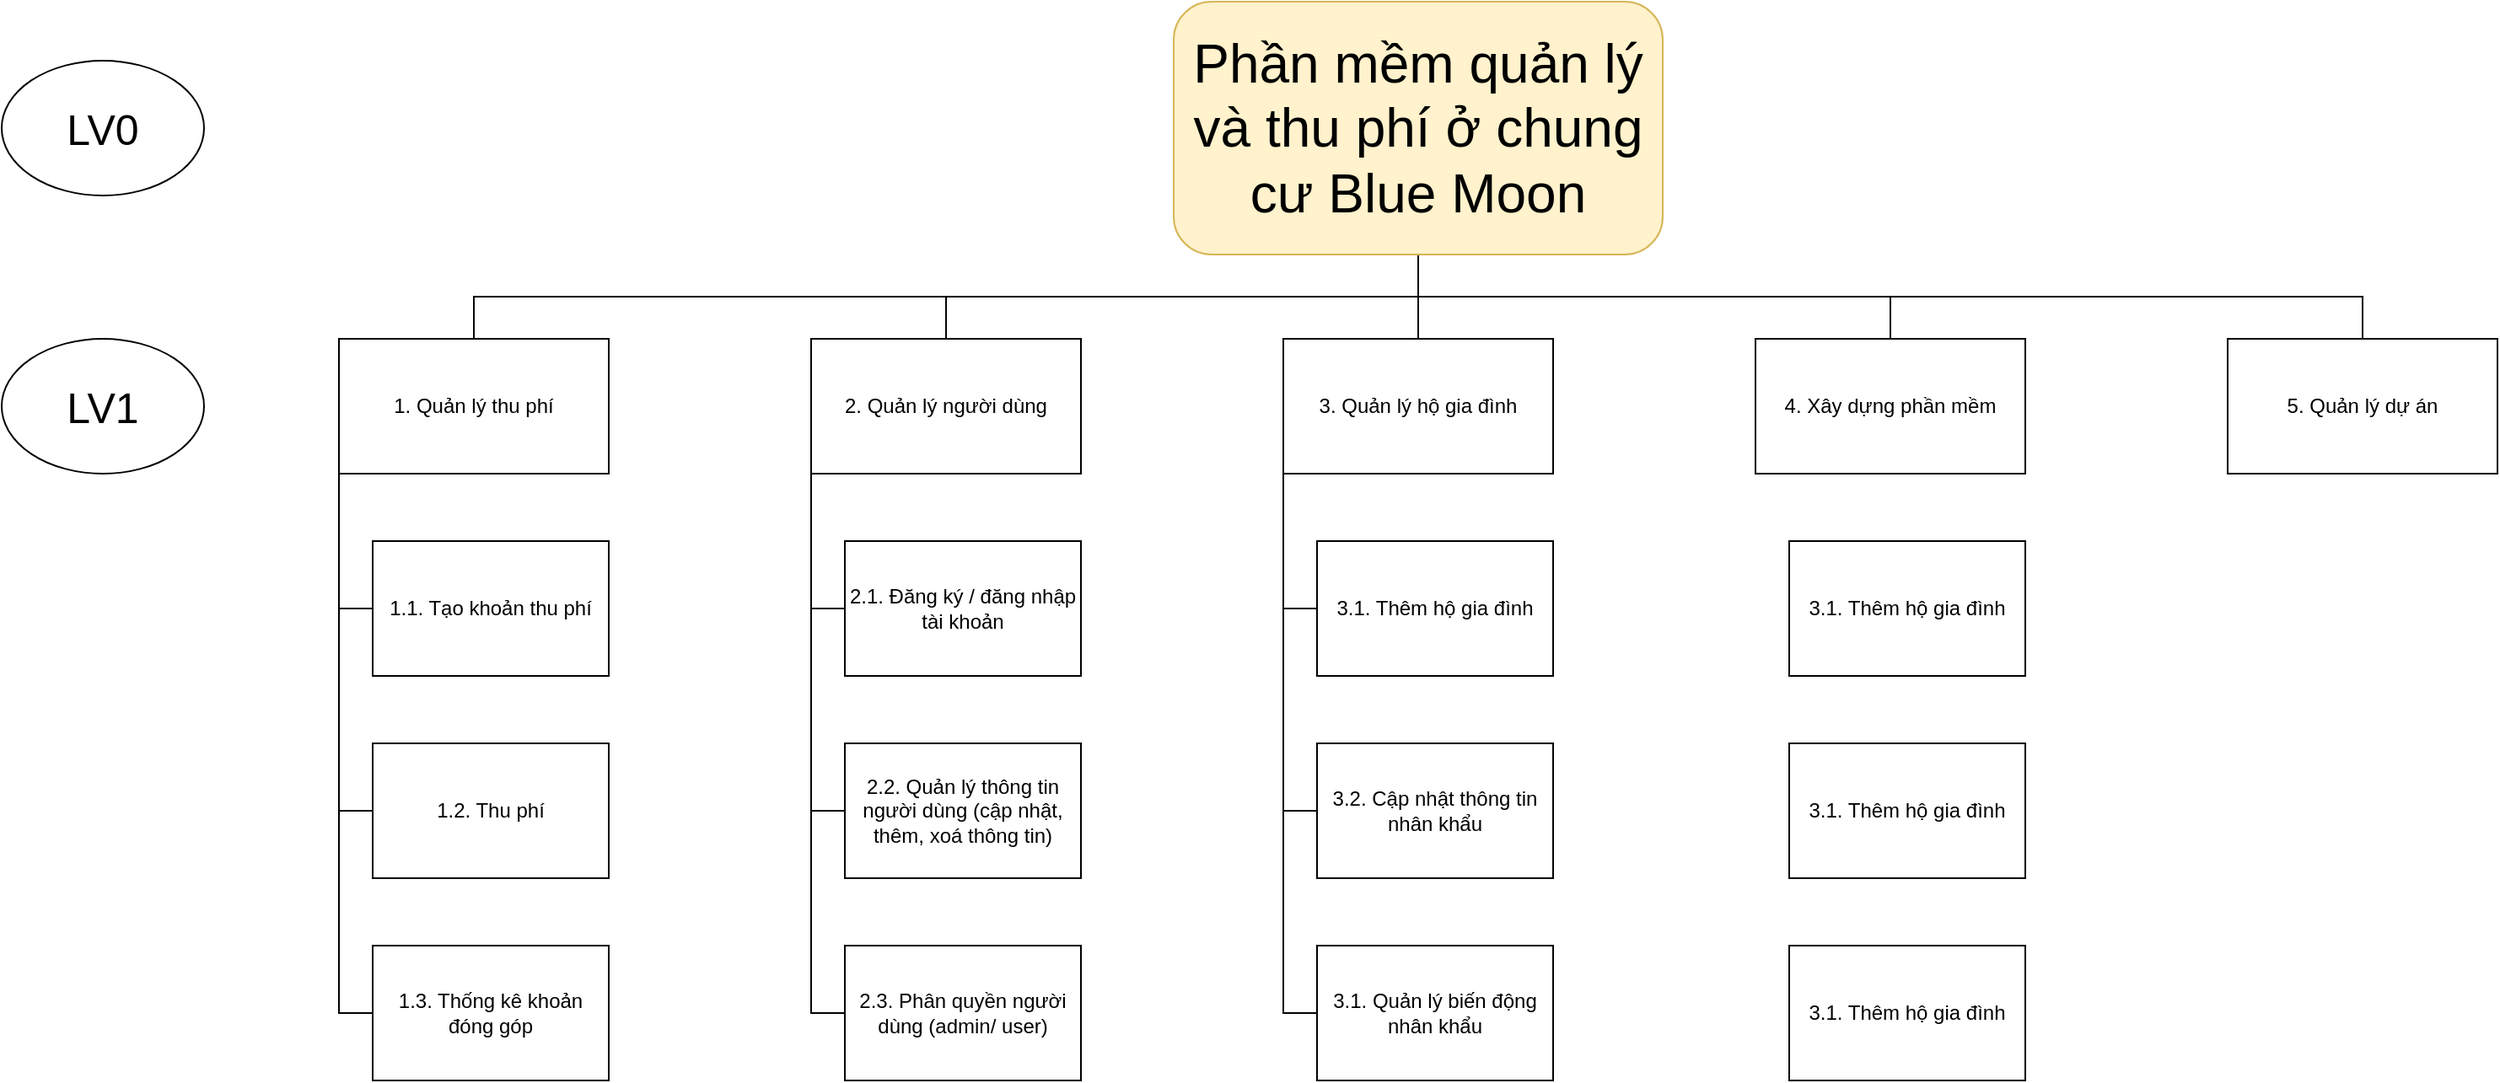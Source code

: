 <mxfile version="24.7.17">
  <diagram name="Page-1" id="c7558073-3199-34d8-9f00-42111426c3f3">
    <mxGraphModel dx="1876" dy="1738" grid="1" gridSize="10" guides="1" tooltips="1" connect="1" arrows="1" fold="1" page="1" pageScale="1" pageWidth="826" pageHeight="1169" background="none" math="0" shadow="0">
      <root>
        <mxCell id="0" />
        <mxCell id="1" parent="0" />
        <mxCell id="PSWpvI4_wwGTHwIrhQuK-23" style="edgeStyle=orthogonalEdgeStyle;rounded=0;orthogonalLoop=1;jettySize=auto;html=1;exitX=0.5;exitY=1;exitDx=0;exitDy=0;entryX=0.5;entryY=0;entryDx=0;entryDy=0;endArrow=none;endFill=0;" edge="1" parent="1" source="PSWpvI4_wwGTHwIrhQuK-1" target="PSWpvI4_wwGTHwIrhQuK-5">
          <mxGeometry relative="1" as="geometry" />
        </mxCell>
        <mxCell id="PSWpvI4_wwGTHwIrhQuK-24" style="edgeStyle=orthogonalEdgeStyle;rounded=0;orthogonalLoop=1;jettySize=auto;html=1;exitX=0.5;exitY=1;exitDx=0;exitDy=0;entryX=0.5;entryY=0;entryDx=0;entryDy=0;endArrow=none;endFill=0;" edge="1" parent="1" source="PSWpvI4_wwGTHwIrhQuK-1" target="PSWpvI4_wwGTHwIrhQuK-3">
          <mxGeometry relative="1" as="geometry" />
        </mxCell>
        <mxCell id="PSWpvI4_wwGTHwIrhQuK-25" style="edgeStyle=orthogonalEdgeStyle;rounded=0;orthogonalLoop=1;jettySize=auto;html=1;exitX=0.5;exitY=1;exitDx=0;exitDy=0;entryX=0.5;entryY=0;entryDx=0;entryDy=0;endArrow=none;endFill=0;" edge="1" parent="1" source="PSWpvI4_wwGTHwIrhQuK-1" target="PSWpvI4_wwGTHwIrhQuK-4">
          <mxGeometry relative="1" as="geometry" />
        </mxCell>
        <mxCell id="PSWpvI4_wwGTHwIrhQuK-26" style="edgeStyle=orthogonalEdgeStyle;rounded=0;orthogonalLoop=1;jettySize=auto;html=1;exitX=0.5;exitY=1;exitDx=0;exitDy=0;entryX=0.5;entryY=0;entryDx=0;entryDy=0;endArrow=none;endFill=0;" edge="1" parent="1" source="PSWpvI4_wwGTHwIrhQuK-1" target="PSWpvI4_wwGTHwIrhQuK-6">
          <mxGeometry relative="1" as="geometry" />
        </mxCell>
        <mxCell id="PSWpvI4_wwGTHwIrhQuK-27" style="edgeStyle=orthogonalEdgeStyle;rounded=0;orthogonalLoop=1;jettySize=auto;html=1;exitX=0.5;exitY=1;exitDx=0;exitDy=0;entryX=0.5;entryY=0;entryDx=0;entryDy=0;endArrow=none;endFill=0;" edge="1" parent="1" source="PSWpvI4_wwGTHwIrhQuK-1" target="PSWpvI4_wwGTHwIrhQuK-7">
          <mxGeometry relative="1" as="geometry" />
        </mxCell>
        <mxCell id="PSWpvI4_wwGTHwIrhQuK-1" value="&lt;div&gt;&lt;span style=&quot;font-size: 32px; background-color: initial;&quot;&gt;Phần mềm quản lý và thu phí ở chung cư Blue Moon&lt;/span&gt;&lt;br&gt;&lt;/div&gt;" style="rounded=1;whiteSpace=wrap;html=1;fillColor=#fff2cc;strokeColor=#d6b656;" vertex="1" parent="1">
          <mxGeometry x="-105" y="-1160" width="290" height="150" as="geometry" />
        </mxCell>
        <mxCell id="PSWpvI4_wwGTHwIrhQuK-14" style="edgeStyle=orthogonalEdgeStyle;rounded=0;orthogonalLoop=1;jettySize=auto;html=1;exitX=0;exitY=1;exitDx=0;exitDy=0;entryX=0;entryY=0.5;entryDx=0;entryDy=0;endArrow=none;endFill=0;" edge="1" parent="1" source="PSWpvI4_wwGTHwIrhQuK-3" target="PSWpvI4_wwGTHwIrhQuK-11">
          <mxGeometry relative="1" as="geometry" />
        </mxCell>
        <mxCell id="PSWpvI4_wwGTHwIrhQuK-15" style="edgeStyle=orthogonalEdgeStyle;rounded=0;orthogonalLoop=1;jettySize=auto;html=1;exitX=0;exitY=1;exitDx=0;exitDy=0;entryX=0;entryY=0.5;entryDx=0;entryDy=0;endArrow=none;endFill=0;" edge="1" parent="1" source="PSWpvI4_wwGTHwIrhQuK-3" target="PSWpvI4_wwGTHwIrhQuK-13">
          <mxGeometry relative="1" as="geometry" />
        </mxCell>
        <mxCell id="PSWpvI4_wwGTHwIrhQuK-16" style="edgeStyle=orthogonalEdgeStyle;rounded=0;orthogonalLoop=1;jettySize=auto;html=1;exitX=0;exitY=1;exitDx=0;exitDy=0;entryX=0;entryY=0.5;entryDx=0;entryDy=0;endArrow=none;endFill=0;" edge="1" parent="1" source="PSWpvI4_wwGTHwIrhQuK-3" target="PSWpvI4_wwGTHwIrhQuK-12">
          <mxGeometry relative="1" as="geometry" />
        </mxCell>
        <mxCell id="PSWpvI4_wwGTHwIrhQuK-3" value="1. Quản lý thu phí" style="rounded=0;whiteSpace=wrap;html=1;" vertex="1" parent="1">
          <mxGeometry x="-600" y="-960" width="160" height="80" as="geometry" />
        </mxCell>
        <mxCell id="PSWpvI4_wwGTHwIrhQuK-20" style="edgeStyle=orthogonalEdgeStyle;rounded=0;orthogonalLoop=1;jettySize=auto;html=1;exitX=0;exitY=1;exitDx=0;exitDy=0;entryX=0;entryY=0.5;entryDx=0;entryDy=0;endArrow=none;endFill=0;" edge="1" parent="1" source="PSWpvI4_wwGTHwIrhQuK-4" target="PSWpvI4_wwGTHwIrhQuK-17">
          <mxGeometry relative="1" as="geometry" />
        </mxCell>
        <mxCell id="PSWpvI4_wwGTHwIrhQuK-21" style="edgeStyle=orthogonalEdgeStyle;rounded=0;orthogonalLoop=1;jettySize=auto;html=1;exitX=0;exitY=1;exitDx=0;exitDy=0;entryX=0;entryY=0.5;entryDx=0;entryDy=0;endArrow=none;endFill=0;" edge="1" parent="1" source="PSWpvI4_wwGTHwIrhQuK-4" target="PSWpvI4_wwGTHwIrhQuK-19">
          <mxGeometry relative="1" as="geometry" />
        </mxCell>
        <mxCell id="PSWpvI4_wwGTHwIrhQuK-22" style="edgeStyle=orthogonalEdgeStyle;rounded=0;orthogonalLoop=1;jettySize=auto;html=1;exitX=0;exitY=1;exitDx=0;exitDy=0;entryX=0;entryY=0.5;entryDx=0;entryDy=0;endArrow=none;endFill=0;" edge="1" parent="1" source="PSWpvI4_wwGTHwIrhQuK-4" target="PSWpvI4_wwGTHwIrhQuK-18">
          <mxGeometry relative="1" as="geometry" />
        </mxCell>
        <mxCell id="PSWpvI4_wwGTHwIrhQuK-4" value="2. Quản lý người dùng" style="rounded=0;whiteSpace=wrap;html=1;" vertex="1" parent="1">
          <mxGeometry x="-320" y="-960" width="160" height="80" as="geometry" />
        </mxCell>
        <mxCell id="PSWpvI4_wwGTHwIrhQuK-31" style="edgeStyle=orthogonalEdgeStyle;rounded=0;orthogonalLoop=1;jettySize=auto;html=1;exitX=0;exitY=1;exitDx=0;exitDy=0;entryX=0;entryY=0.5;entryDx=0;entryDy=0;endArrow=none;endFill=0;" edge="1" parent="1" source="PSWpvI4_wwGTHwIrhQuK-5" target="PSWpvI4_wwGTHwIrhQuK-28">
          <mxGeometry relative="1" as="geometry" />
        </mxCell>
        <mxCell id="PSWpvI4_wwGTHwIrhQuK-32" style="edgeStyle=orthogonalEdgeStyle;rounded=0;orthogonalLoop=1;jettySize=auto;html=1;exitX=0;exitY=1;exitDx=0;exitDy=0;entryX=0;entryY=0.5;entryDx=0;entryDy=0;endArrow=none;endFill=0;" edge="1" parent="1" source="PSWpvI4_wwGTHwIrhQuK-5" target="PSWpvI4_wwGTHwIrhQuK-30">
          <mxGeometry relative="1" as="geometry" />
        </mxCell>
        <mxCell id="PSWpvI4_wwGTHwIrhQuK-33" style="edgeStyle=orthogonalEdgeStyle;rounded=0;orthogonalLoop=1;jettySize=auto;html=1;exitX=0;exitY=1;exitDx=0;exitDy=0;entryX=0;entryY=0.5;entryDx=0;entryDy=0;endArrow=none;endFill=0;" edge="1" parent="1" source="PSWpvI4_wwGTHwIrhQuK-5" target="PSWpvI4_wwGTHwIrhQuK-29">
          <mxGeometry relative="1" as="geometry" />
        </mxCell>
        <mxCell id="PSWpvI4_wwGTHwIrhQuK-5" value="3. Quản lý hộ gia đình" style="rounded=0;whiteSpace=wrap;html=1;" vertex="1" parent="1">
          <mxGeometry x="-40" y="-960" width="160" height="80" as="geometry" />
        </mxCell>
        <mxCell id="PSWpvI4_wwGTHwIrhQuK-6" value="4. Xây dựng phần mềm" style="rounded=0;whiteSpace=wrap;html=1;" vertex="1" parent="1">
          <mxGeometry x="240" y="-960" width="160" height="80" as="geometry" />
        </mxCell>
        <mxCell id="PSWpvI4_wwGTHwIrhQuK-7" value="5. Quản lý dự án" style="rounded=0;whiteSpace=wrap;html=1;" vertex="1" parent="1">
          <mxGeometry x="520" y="-960" width="160" height="80" as="geometry" />
        </mxCell>
        <mxCell id="PSWpvI4_wwGTHwIrhQuK-9" value="&lt;font style=&quot;font-size: 25px;&quot;&gt;LV0&lt;/font&gt;" style="ellipse;whiteSpace=wrap;html=1;" vertex="1" parent="1">
          <mxGeometry x="-800" y="-1125" width="120" height="80" as="geometry" />
        </mxCell>
        <mxCell id="PSWpvI4_wwGTHwIrhQuK-10" value="&lt;span style=&quot;font-size: 25px;&quot;&gt;LV1&lt;/span&gt;" style="ellipse;whiteSpace=wrap;html=1;" vertex="1" parent="1">
          <mxGeometry x="-800" y="-960" width="120" height="80" as="geometry" />
        </mxCell>
        <mxCell id="PSWpvI4_wwGTHwIrhQuK-11" value="1.1. Tạo khoản thu phí" style="rounded=0;whiteSpace=wrap;html=1;" vertex="1" parent="1">
          <mxGeometry x="-580" y="-840" width="140" height="80" as="geometry" />
        </mxCell>
        <mxCell id="PSWpvI4_wwGTHwIrhQuK-12" value="1.3. Thống kê khoản đóng góp" style="rounded=0;whiteSpace=wrap;html=1;" vertex="1" parent="1">
          <mxGeometry x="-580" y="-600" width="140" height="80" as="geometry" />
        </mxCell>
        <mxCell id="PSWpvI4_wwGTHwIrhQuK-13" value="1.2. Thu phí" style="rounded=0;whiteSpace=wrap;html=1;" vertex="1" parent="1">
          <mxGeometry x="-580" y="-720" width="140" height="80" as="geometry" />
        </mxCell>
        <mxCell id="PSWpvI4_wwGTHwIrhQuK-17" value="2.1. Đăng ký / đăng nhập tài khoản" style="rounded=0;whiteSpace=wrap;html=1;" vertex="1" parent="1">
          <mxGeometry x="-300" y="-840" width="140" height="80" as="geometry" />
        </mxCell>
        <mxCell id="PSWpvI4_wwGTHwIrhQuK-18" value="2.3. Phân quyền người dùng (admin/ user)" style="rounded=0;whiteSpace=wrap;html=1;" vertex="1" parent="1">
          <mxGeometry x="-300" y="-600" width="140" height="80" as="geometry" />
        </mxCell>
        <mxCell id="PSWpvI4_wwGTHwIrhQuK-19" value="2.2. Quản lý thông tin người dùng (cập nhật, thêm, xoá thông tin)" style="rounded=0;whiteSpace=wrap;html=1;" vertex="1" parent="1">
          <mxGeometry x="-300" y="-720" width="140" height="80" as="geometry" />
        </mxCell>
        <mxCell id="PSWpvI4_wwGTHwIrhQuK-28" value="3.1. Thêm hộ gia đình" style="rounded=0;whiteSpace=wrap;html=1;" vertex="1" parent="1">
          <mxGeometry x="-20" y="-840" width="140" height="80" as="geometry" />
        </mxCell>
        <mxCell id="PSWpvI4_wwGTHwIrhQuK-29" value="3.1. Quản lý biến động nhân khẩu" style="rounded=0;whiteSpace=wrap;html=1;" vertex="1" parent="1">
          <mxGeometry x="-20" y="-600" width="140" height="80" as="geometry" />
        </mxCell>
        <mxCell id="PSWpvI4_wwGTHwIrhQuK-30" value="3.2. Cập nhật thông tin nhân khẩu" style="rounded=0;whiteSpace=wrap;html=1;" vertex="1" parent="1">
          <mxGeometry x="-20" y="-720" width="140" height="80" as="geometry" />
        </mxCell>
        <mxCell id="PSWpvI4_wwGTHwIrhQuK-34" value="3.1. Thêm hộ gia đình" style="rounded=0;whiteSpace=wrap;html=1;" vertex="1" parent="1">
          <mxGeometry x="260" y="-840" width="140" height="80" as="geometry" />
        </mxCell>
        <mxCell id="PSWpvI4_wwGTHwIrhQuK-35" value="3.1. Thêm hộ gia đình" style="rounded=0;whiteSpace=wrap;html=1;" vertex="1" parent="1">
          <mxGeometry x="260" y="-600" width="140" height="80" as="geometry" />
        </mxCell>
        <mxCell id="PSWpvI4_wwGTHwIrhQuK-36" value="3.1. Thêm hộ gia đình" style="rounded=0;whiteSpace=wrap;html=1;" vertex="1" parent="1">
          <mxGeometry x="260" y="-720" width="140" height="80" as="geometry" />
        </mxCell>
      </root>
    </mxGraphModel>
  </diagram>
</mxfile>
